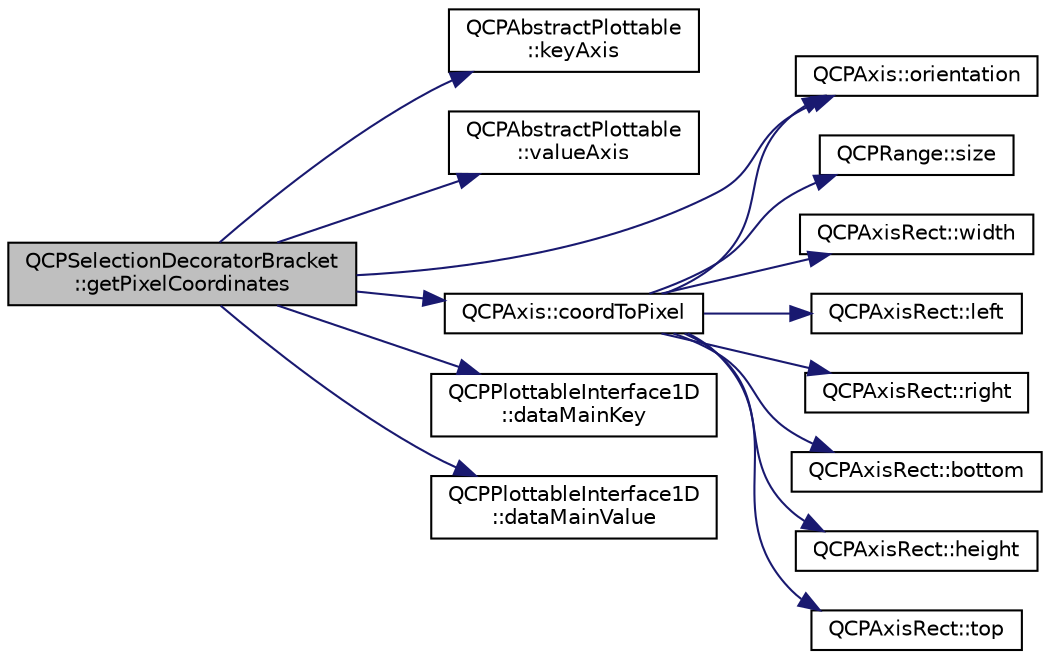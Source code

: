 digraph "QCPSelectionDecoratorBracket::getPixelCoordinates"
{
  edge [fontname="Helvetica",fontsize="10",labelfontname="Helvetica",labelfontsize="10"];
  node [fontname="Helvetica",fontsize="10",shape=record];
  rankdir="LR";
  Node46 [label="QCPSelectionDecoratorBracket\l::getPixelCoordinates",height=0.2,width=0.4,color="black", fillcolor="grey75", style="filled", fontcolor="black"];
  Node46 -> Node47 [color="midnightblue",fontsize="10",style="solid",fontname="Helvetica"];
  Node47 [label="QCPAbstractPlottable\l::keyAxis",height=0.2,width=0.4,color="black", fillcolor="white", style="filled",URL="$class_q_c_p_abstract_plottable.html#a2cdd6f0dd5e9a979037f86b4000d9cfe"];
  Node46 -> Node48 [color="midnightblue",fontsize="10",style="solid",fontname="Helvetica"];
  Node48 [label="QCPAbstractPlottable\l::valueAxis",height=0.2,width=0.4,color="black", fillcolor="white", style="filled",URL="$class_q_c_p_abstract_plottable.html#af47809a644a68ffd955fb30b01fb4f2f"];
  Node46 -> Node49 [color="midnightblue",fontsize="10",style="solid",fontname="Helvetica"];
  Node49 [label="QCPAxis::orientation",height=0.2,width=0.4,color="black", fillcolor="white", style="filled",URL="$class_q_c_p_axis.html#ab988ef4538e2655bb77bd138189cd42e"];
  Node46 -> Node50 [color="midnightblue",fontsize="10",style="solid",fontname="Helvetica"];
  Node50 [label="QCPAxis::coordToPixel",height=0.2,width=0.4,color="black", fillcolor="white", style="filled",URL="$class_q_c_p_axis.html#af15d1b3a7f7e9b53d759d3ccff1fe4b4"];
  Node50 -> Node49 [color="midnightblue",fontsize="10",style="solid",fontname="Helvetica"];
  Node50 -> Node51 [color="midnightblue",fontsize="10",style="solid",fontname="Helvetica"];
  Node51 [label="QCPRange::size",height=0.2,width=0.4,color="black", fillcolor="white", style="filled",URL="$class_q_c_p_range.html#a62326e7cc4316b96df6a60813230e63f"];
  Node50 -> Node52 [color="midnightblue",fontsize="10",style="solid",fontname="Helvetica"];
  Node52 [label="QCPAxisRect::width",height=0.2,width=0.4,color="black", fillcolor="white", style="filled",URL="$class_q_c_p_axis_rect.html#a204645398a4f9d0b0189385c7c2cfb91"];
  Node50 -> Node53 [color="midnightblue",fontsize="10",style="solid",fontname="Helvetica"];
  Node53 [label="QCPAxisRect::left",height=0.2,width=0.4,color="black", fillcolor="white", style="filled",URL="$class_q_c_p_axis_rect.html#afb4a3de02046b20b9310bdb8fca781c3"];
  Node50 -> Node54 [color="midnightblue",fontsize="10",style="solid",fontname="Helvetica"];
  Node54 [label="QCPAxisRect::right",height=0.2,width=0.4,color="black", fillcolor="white", style="filled",URL="$class_q_c_p_axis_rect.html#a3f819d4a1b2193723d1fdafc573eea10"];
  Node50 -> Node55 [color="midnightblue",fontsize="10",style="solid",fontname="Helvetica"];
  Node55 [label="QCPAxisRect::bottom",height=0.2,width=0.4,color="black", fillcolor="white", style="filled",URL="$class_q_c_p_axis_rect.html#acefdf1abaa8a8ab681e906cc2be9581e"];
  Node50 -> Node56 [color="midnightblue",fontsize="10",style="solid",fontname="Helvetica"];
  Node56 [label="QCPAxisRect::height",height=0.2,width=0.4,color="black", fillcolor="white", style="filled",URL="$class_q_c_p_axis_rect.html#acc4377809e79d9a089ab790f39429b0d"];
  Node50 -> Node57 [color="midnightblue",fontsize="10",style="solid",fontname="Helvetica"];
  Node57 [label="QCPAxisRect::top",height=0.2,width=0.4,color="black", fillcolor="white", style="filled",URL="$class_q_c_p_axis_rect.html#a45dbad181cbb9f09d068dbb76c817c95"];
  Node46 -> Node58 [color="midnightblue",fontsize="10",style="solid",fontname="Helvetica"];
  Node58 [label="QCPPlottableInterface1D\l::dataMainKey",height=0.2,width=0.4,color="black", fillcolor="white", style="filled",URL="$class_q_c_p_plottable_interface1_d.html#a2bd60daaac046945fead558cbd83cf73"];
  Node46 -> Node59 [color="midnightblue",fontsize="10",style="solid",fontname="Helvetica"];
  Node59 [label="QCPPlottableInterface1D\l::dataMainValue",height=0.2,width=0.4,color="black", fillcolor="white", style="filled",URL="$class_q_c_p_plottable_interface1_d.html#af6330919e8023277d08c958a6074fc76"];
}
